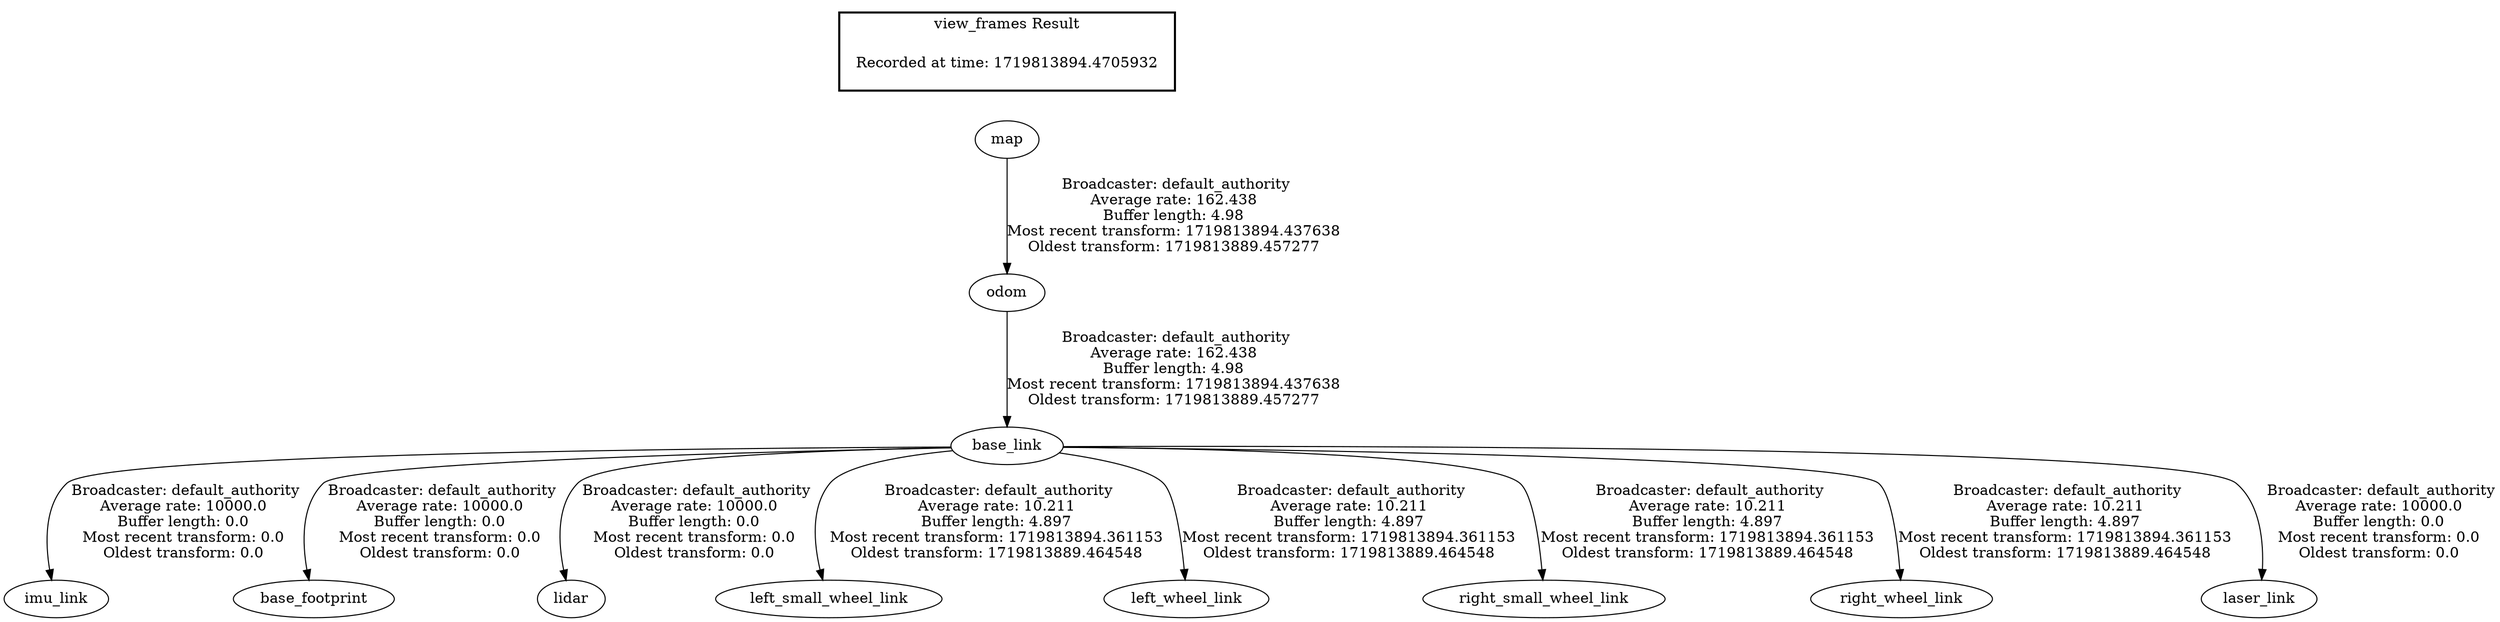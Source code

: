 digraph G {
"base_link" -> "imu_link"[label=" Broadcaster: default_authority\nAverage rate: 10000.0\nBuffer length: 0.0\nMost recent transform: 0.0\nOldest transform: 0.0\n"];
"odom" -> "base_link"[label=" Broadcaster: default_authority\nAverage rate: 162.438\nBuffer length: 4.98\nMost recent transform: 1719813894.437638\nOldest transform: 1719813889.457277\n"];
"base_link" -> "base_footprint"[label=" Broadcaster: default_authority\nAverage rate: 10000.0\nBuffer length: 0.0\nMost recent transform: 0.0\nOldest transform: 0.0\n"];
"base_link" -> "lidar"[label=" Broadcaster: default_authority\nAverage rate: 10000.0\nBuffer length: 0.0\nMost recent transform: 0.0\nOldest transform: 0.0\n"];
"base_link" -> "left_small_wheel_link"[label=" Broadcaster: default_authority\nAverage rate: 10.211\nBuffer length: 4.897\nMost recent transform: 1719813894.361153\nOldest transform: 1719813889.464548\n"];
"base_link" -> "left_wheel_link"[label=" Broadcaster: default_authority\nAverage rate: 10.211\nBuffer length: 4.897\nMost recent transform: 1719813894.361153\nOldest transform: 1719813889.464548\n"];
"base_link" -> "right_small_wheel_link"[label=" Broadcaster: default_authority\nAverage rate: 10.211\nBuffer length: 4.897\nMost recent transform: 1719813894.361153\nOldest transform: 1719813889.464548\n"];
"base_link" -> "right_wheel_link"[label=" Broadcaster: default_authority\nAverage rate: 10.211\nBuffer length: 4.897\nMost recent transform: 1719813894.361153\nOldest transform: 1719813889.464548\n"];
"base_link" -> "laser_link"[label=" Broadcaster: default_authority\nAverage rate: 10000.0\nBuffer length: 0.0\nMost recent transform: 0.0\nOldest transform: 0.0\n"];
"map" -> "odom"[label=" Broadcaster: default_authority\nAverage rate: 162.438\nBuffer length: 4.98\nMost recent transform: 1719813894.437638\nOldest transform: 1719813889.457277\n"];
edge [style=invis];
 subgraph cluster_legend { style=bold; color=black; label ="view_frames Result";
"Recorded at time: 1719813894.4705932"[ shape=plaintext ] ;
}->"map";
}